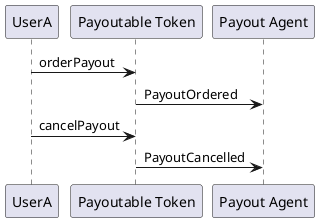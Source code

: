 @startuml
UserA -> "Payoutable Token": orderPayout
"Payoutable Token" -> "Payout Agent": PayoutOrdered
UserA -> "Payoutable Token": cancelPayout
"Payoutable Token" -> "Payout Agent": PayoutCancelled
@enduml
